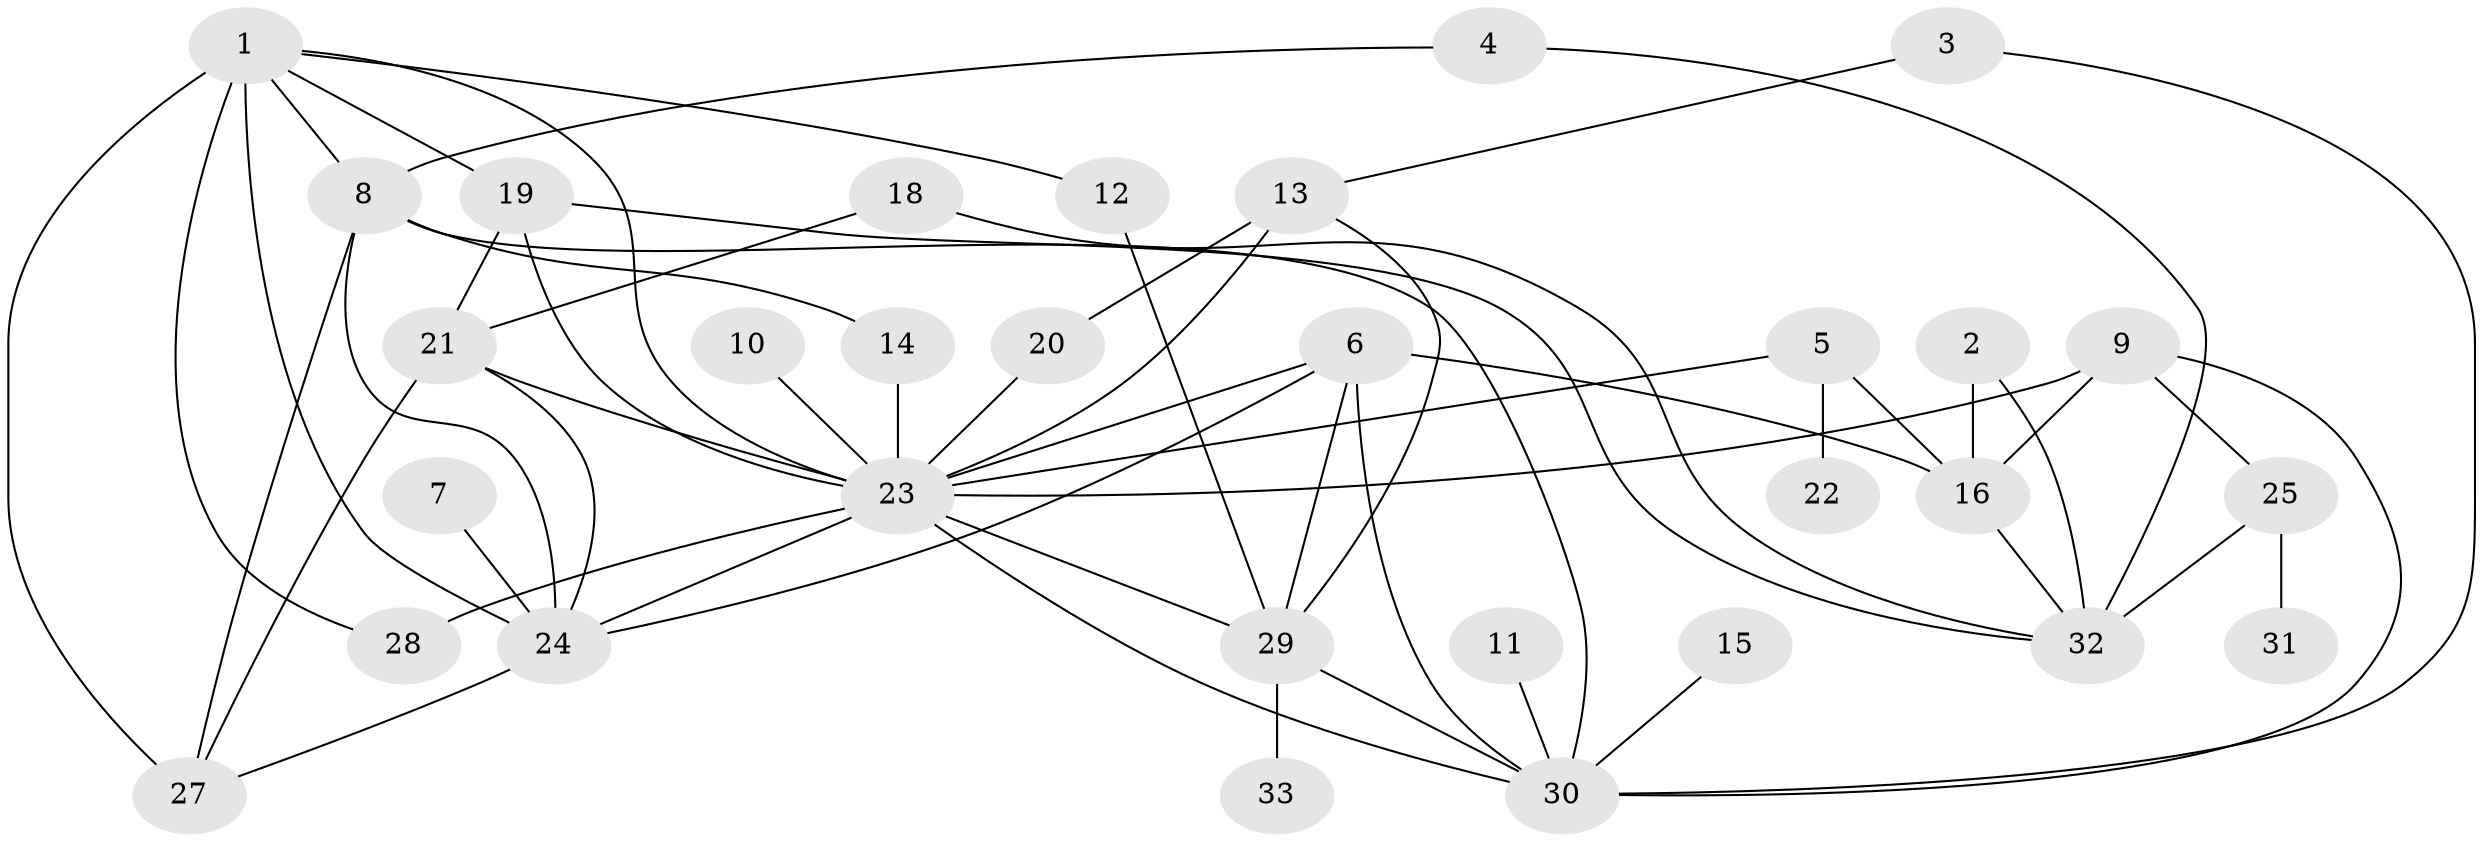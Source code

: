 // original degree distribution, {4: 0.2153846153846154, 3: 0.16923076923076924, 5: 0.09230769230769231, 1: 0.18461538461538463, 2: 0.24615384615384617, 6: 0.046153846153846156, 0: 0.03076923076923077, 9: 0.015384615384615385}
// Generated by graph-tools (version 1.1) at 2025/25/03/09/25 03:25:24]
// undirected, 31 vertices, 57 edges
graph export_dot {
graph [start="1"]
  node [color=gray90,style=filled];
  1;
  2;
  3;
  4;
  5;
  6;
  7;
  8;
  9;
  10;
  11;
  12;
  13;
  14;
  15;
  16;
  18;
  19;
  20;
  21;
  22;
  23;
  24;
  25;
  27;
  28;
  29;
  30;
  31;
  32;
  33;
  1 -- 8 [weight=1.0];
  1 -- 12 [weight=1.0];
  1 -- 19 [weight=1.0];
  1 -- 23 [weight=2.0];
  1 -- 24 [weight=3.0];
  1 -- 27 [weight=1.0];
  1 -- 28 [weight=2.0];
  2 -- 16 [weight=1.0];
  2 -- 32 [weight=1.0];
  3 -- 13 [weight=1.0];
  3 -- 30 [weight=1.0];
  4 -- 8 [weight=1.0];
  4 -- 32 [weight=1.0];
  5 -- 16 [weight=1.0];
  5 -- 22 [weight=1.0];
  5 -- 23 [weight=1.0];
  6 -- 16 [weight=1.0];
  6 -- 23 [weight=1.0];
  6 -- 24 [weight=1.0];
  6 -- 29 [weight=2.0];
  6 -- 30 [weight=1.0];
  7 -- 24 [weight=1.0];
  8 -- 14 [weight=1.0];
  8 -- 24 [weight=1.0];
  8 -- 27 [weight=1.0];
  8 -- 30 [weight=1.0];
  9 -- 16 [weight=1.0];
  9 -- 23 [weight=1.0];
  9 -- 25 [weight=1.0];
  9 -- 30 [weight=1.0];
  10 -- 23 [weight=1.0];
  11 -- 30 [weight=1.0];
  12 -- 29 [weight=1.0];
  13 -- 20 [weight=1.0];
  13 -- 23 [weight=1.0];
  13 -- 29 [weight=1.0];
  14 -- 23 [weight=1.0];
  15 -- 30 [weight=1.0];
  16 -- 32 [weight=1.0];
  18 -- 21 [weight=1.0];
  18 -- 32 [weight=1.0];
  19 -- 21 [weight=1.0];
  19 -- 23 [weight=1.0];
  19 -- 32 [weight=1.0];
  20 -- 23 [weight=1.0];
  21 -- 23 [weight=1.0];
  21 -- 24 [weight=1.0];
  21 -- 27 [weight=1.0];
  23 -- 24 [weight=1.0];
  23 -- 28 [weight=1.0];
  23 -- 29 [weight=1.0];
  23 -- 30 [weight=1.0];
  24 -- 27 [weight=1.0];
  25 -- 31 [weight=1.0];
  25 -- 32 [weight=2.0];
  29 -- 30 [weight=1.0];
  29 -- 33 [weight=1.0];
}
